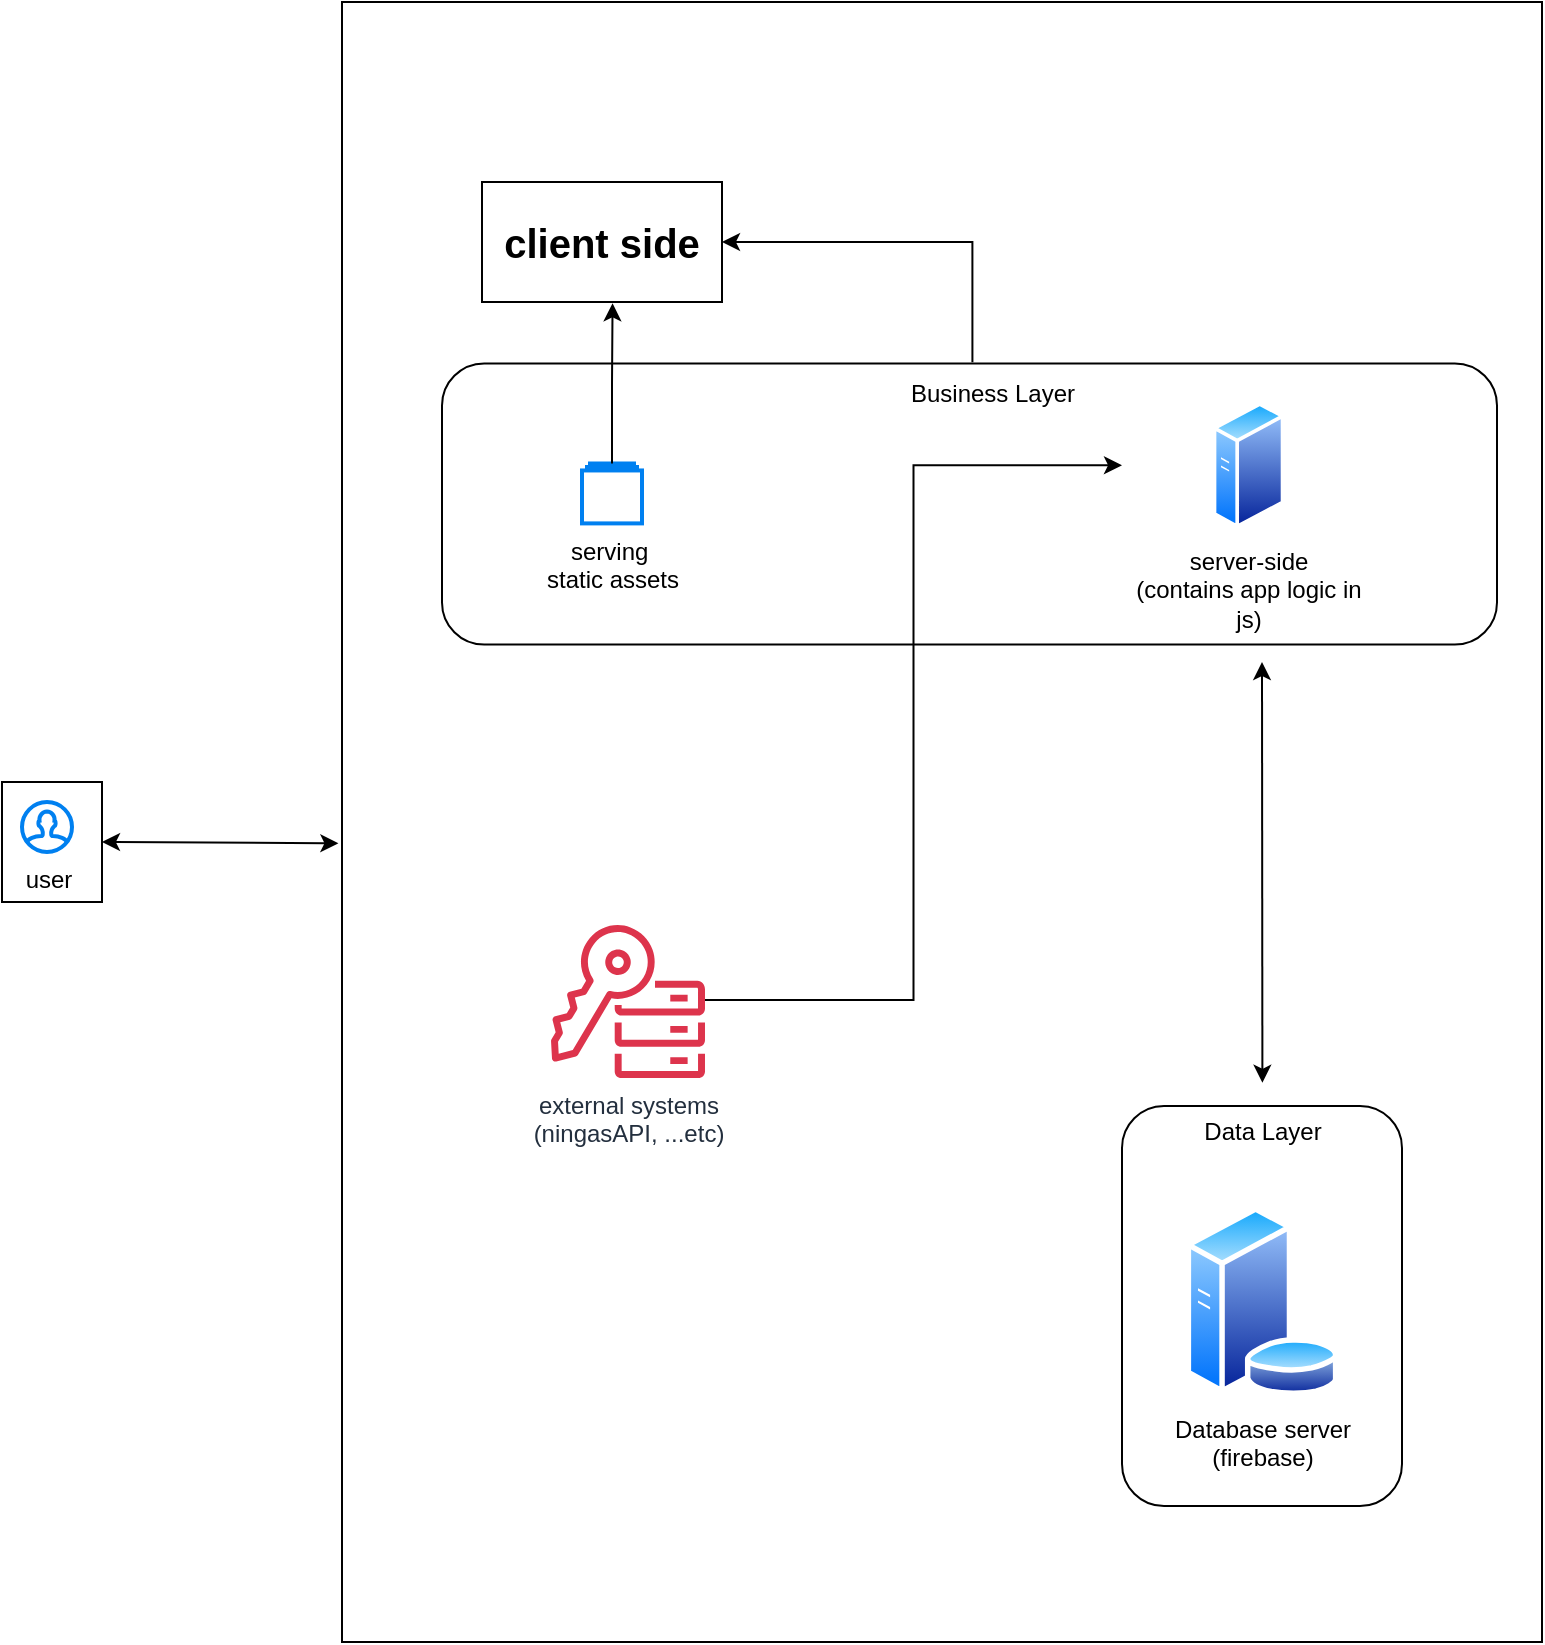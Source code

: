 <mxfile version="22.1.7" type="github">
  <diagram name="Page-1" id="ThI0r7UXNl11FDjZUg-2">
    <mxGraphModel dx="809" dy="583" grid="1" gridSize="10" guides="1" tooltips="1" connect="1" arrows="1" fold="1" page="1" pageScale="1" pageWidth="827" pageHeight="1169" math="0" shadow="0">
      <root>
        <mxCell id="0" />
        <mxCell id="1" parent="0" />
        <mxCell id="2kMPGm9N3gT2Wh9u5VH--4" value="" style="rounded=0;whiteSpace=wrap;html=1;" vertex="1" parent="1">
          <mxGeometry x="210" y="90" width="600" height="820" as="geometry" />
        </mxCell>
        <mxCell id="2kMPGm9N3gT2Wh9u5VH--5" value="" style="group" vertex="1" connectable="0" parent="1">
          <mxGeometry x="40" y="480" width="50" height="60" as="geometry" />
        </mxCell>
        <mxCell id="2kMPGm9N3gT2Wh9u5VH--1" value="" style="rounded=0;whiteSpace=wrap;html=1;" vertex="1" parent="2kMPGm9N3gT2Wh9u5VH--5">
          <mxGeometry width="50" height="60" as="geometry" />
        </mxCell>
        <mxCell id="2kMPGm9N3gT2Wh9u5VH--2" value="user" style="html=1;verticalLabelPosition=bottom;align=center;labelBackgroundColor=#ffffff;verticalAlign=top;strokeWidth=2;strokeColor=#0080F0;shadow=0;dashed=0;shape=mxgraph.ios7.icons.user;" vertex="1" parent="2kMPGm9N3gT2Wh9u5VH--5">
          <mxGeometry x="10" y="10" width="25" height="25" as="geometry" />
        </mxCell>
        <mxCell id="2kMPGm9N3gT2Wh9u5VH--8" value="" style="endArrow=classic;startArrow=classic;html=1;rounded=0;exitX=1;exitY=0.5;exitDx=0;exitDy=0;entryX=-0.003;entryY=0.513;entryDx=0;entryDy=0;entryPerimeter=0;" edge="1" parent="1" source="2kMPGm9N3gT2Wh9u5VH--1" target="2kMPGm9N3gT2Wh9u5VH--4">
          <mxGeometry width="50" height="50" relative="1" as="geometry">
            <mxPoint x="130" y="535" as="sourcePoint" />
            <mxPoint x="180" y="485" as="targetPoint" />
          </mxGeometry>
        </mxCell>
        <mxCell id="2kMPGm9N3gT2Wh9u5VH--9" value="&lt;font style=&quot;font-size: 20px;&quot;&gt;&lt;b&gt;client side&lt;/b&gt;&lt;/font&gt;" style="rounded=0;whiteSpace=wrap;html=1;" vertex="1" parent="1">
          <mxGeometry x="280" y="180" width="120" height="60" as="geometry" />
        </mxCell>
        <mxCell id="2kMPGm9N3gT2Wh9u5VH--12" value="" style="endArrow=classic;startArrow=classic;html=1;rounded=0;exitX=0.767;exitY=0.659;exitDx=0;exitDy=0;exitPerimeter=0;" edge="1" parent="1" source="2kMPGm9N3gT2Wh9u5VH--4">
          <mxGeometry width="50" height="50" relative="1" as="geometry">
            <mxPoint x="670" y="550" as="sourcePoint" />
            <mxPoint x="670" y="420" as="targetPoint" />
          </mxGeometry>
        </mxCell>
        <mxCell id="2kMPGm9N3gT2Wh9u5VH--14" value="external systems&lt;br&gt;(ningasAPI, ...etc)" style="sketch=0;outlineConnect=0;fontColor=#232F3E;gradientColor=none;fillColor=#DD344C;strokeColor=none;dashed=0;verticalLabelPosition=bottom;verticalAlign=top;align=center;html=1;fontSize=12;fontStyle=0;aspect=fixed;pointerEvents=1;shape=mxgraph.aws4.key_management_service_external_key_store;" vertex="1" parent="1">
          <mxGeometry x="314" y="550" width="78" height="78" as="geometry" />
        </mxCell>
        <mxCell id="2kMPGm9N3gT2Wh9u5VH--23" value="" style="group" vertex="1" connectable="0" parent="1">
          <mxGeometry x="600" y="640" width="140" height="202" as="geometry" />
        </mxCell>
        <mxCell id="2kMPGm9N3gT2Wh9u5VH--21" value="" style="rounded=1;whiteSpace=wrap;html=1;" vertex="1" parent="2kMPGm9N3gT2Wh9u5VH--23">
          <mxGeometry y="2" width="140" height="200" as="geometry" />
        </mxCell>
        <mxCell id="2kMPGm9N3gT2Wh9u5VH--11" value="Database server &lt;br&gt;(firebase)" style="image;aspect=fixed;perimeter=ellipsePerimeter;html=1;align=center;shadow=0;dashed=0;spacingTop=3;image=img/lib/active_directory/database_server.svg;" vertex="1" parent="2kMPGm9N3gT2Wh9u5VH--23">
          <mxGeometry x="31.05" y="52" width="77.9" height="95" as="geometry" />
        </mxCell>
        <mxCell id="2kMPGm9N3gT2Wh9u5VH--22" value="Data Layer" style="text;html=1;align=center;verticalAlign=middle;resizable=0;points=[];autosize=1;strokeColor=none;fillColor=none;" vertex="1" parent="2kMPGm9N3gT2Wh9u5VH--23">
          <mxGeometry x="30" width="80" height="30" as="geometry" />
        </mxCell>
        <mxCell id="2kMPGm9N3gT2Wh9u5VH--32" value="" style="group" vertex="1" connectable="0" parent="1">
          <mxGeometry x="260" y="270" width="540" height="142.0" as="geometry" />
        </mxCell>
        <mxCell id="2kMPGm9N3gT2Wh9u5VH--26" value="" style="rounded=1;whiteSpace=wrap;html=1;" vertex="1" parent="2kMPGm9N3gT2Wh9u5VH--32">
          <mxGeometry y="0.7" width="527.5" height="140.59" as="geometry" />
        </mxCell>
        <mxCell id="2kMPGm9N3gT2Wh9u5VH--15" value="serving&amp;nbsp;&lt;br&gt;static assets" style="html=1;verticalLabelPosition=bottom;align=center;labelBackgroundColor=#ffffff;verticalAlign=top;strokeWidth=2;strokeColor=#0080F0;shadow=0;dashed=0;shape=mxgraph.ios7.icons.folders;" vertex="1" parent="2kMPGm9N3gT2Wh9u5VH--32">
          <mxGeometry x="70" y="50.7" width="30" height="30" as="geometry" />
        </mxCell>
        <mxCell id="2kMPGm9N3gT2Wh9u5VH--25" value="" style="group" vertex="1" connectable="0" parent="2kMPGm9N3gT2Wh9u5VH--32">
          <mxGeometry x="120" width="420" height="142" as="geometry" />
        </mxCell>
        <mxCell id="2kMPGm9N3gT2Wh9u5VH--31" value="Business Layer" style="text;html=1;align=center;verticalAlign=middle;resizable=0;points=[];autosize=1;strokeColor=none;fillColor=none;" vertex="1" parent="2kMPGm9N3gT2Wh9u5VH--25">
          <mxGeometry x="100.005" y="0.7" width="110" height="30" as="geometry" />
        </mxCell>
        <mxCell id="2kMPGm9N3gT2Wh9u5VH--29" value="server-side&lt;br&gt;(contains app logic in js)" style="rounded=0;whiteSpace=wrap;html=1;shape=image;labelBackgroundColor=default;verticalAlign=top;verticalLabelPosition=bottom;aspect=fixed;perimeter=ellipsePerimeter;shadow=0;dashed=0;spacingTop=3;image=img/lib/active_directory/generic_server.svg;" vertex="1" parent="2kMPGm9N3gT2Wh9u5VH--32">
          <mxGeometry x="340" y="19.999" width="126.535" height="63.267" as="geometry" />
        </mxCell>
        <mxCell id="2kMPGm9N3gT2Wh9u5VH--35" style="edgeStyle=orthogonalEdgeStyle;rounded=0;orthogonalLoop=1;jettySize=auto;html=1;entryX=0;entryY=0.5;entryDx=0;entryDy=0;" edge="1" parent="1" source="2kMPGm9N3gT2Wh9u5VH--14" target="2kMPGm9N3gT2Wh9u5VH--29">
          <mxGeometry relative="1" as="geometry" />
        </mxCell>
        <mxCell id="2kMPGm9N3gT2Wh9u5VH--33" style="edgeStyle=orthogonalEdgeStyle;rounded=0;orthogonalLoop=1;jettySize=auto;html=1;entryX=1;entryY=0.5;entryDx=0;entryDy=0;exitX=0.411;exitY=-0.02;exitDx=0;exitDy=0;exitPerimeter=0;" edge="1" parent="1" source="2kMPGm9N3gT2Wh9u5VH--31" target="2kMPGm9N3gT2Wh9u5VH--9">
          <mxGeometry relative="1" as="geometry" />
        </mxCell>
        <mxCell id="2kMPGm9N3gT2Wh9u5VH--34" style="edgeStyle=orthogonalEdgeStyle;rounded=0;orthogonalLoop=1;jettySize=auto;html=1;entryX=0.544;entryY=1.011;entryDx=0;entryDy=0;entryPerimeter=0;" edge="1" parent="1" source="2kMPGm9N3gT2Wh9u5VH--15" target="2kMPGm9N3gT2Wh9u5VH--9">
          <mxGeometry relative="1" as="geometry" />
        </mxCell>
      </root>
    </mxGraphModel>
  </diagram>
</mxfile>
